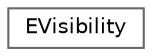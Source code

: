 digraph "Graphical Class Hierarchy"
{
 // INTERACTIVE_SVG=YES
 // LATEX_PDF_SIZE
  bgcolor="transparent";
  edge [fontname=Helvetica,fontsize=10,labelfontname=Helvetica,labelfontsize=10];
  node [fontname=Helvetica,fontsize=10,shape=box,height=0.2,width=0.4];
  rankdir="LR";
  Node0 [id="Node000000",label="EVisibility",height=0.2,width=0.4,color="grey40", fillcolor="white", style="filled",URL="$dd/d9b/structEVisibility.html",tooltip="Is an entity visible?"];
}
